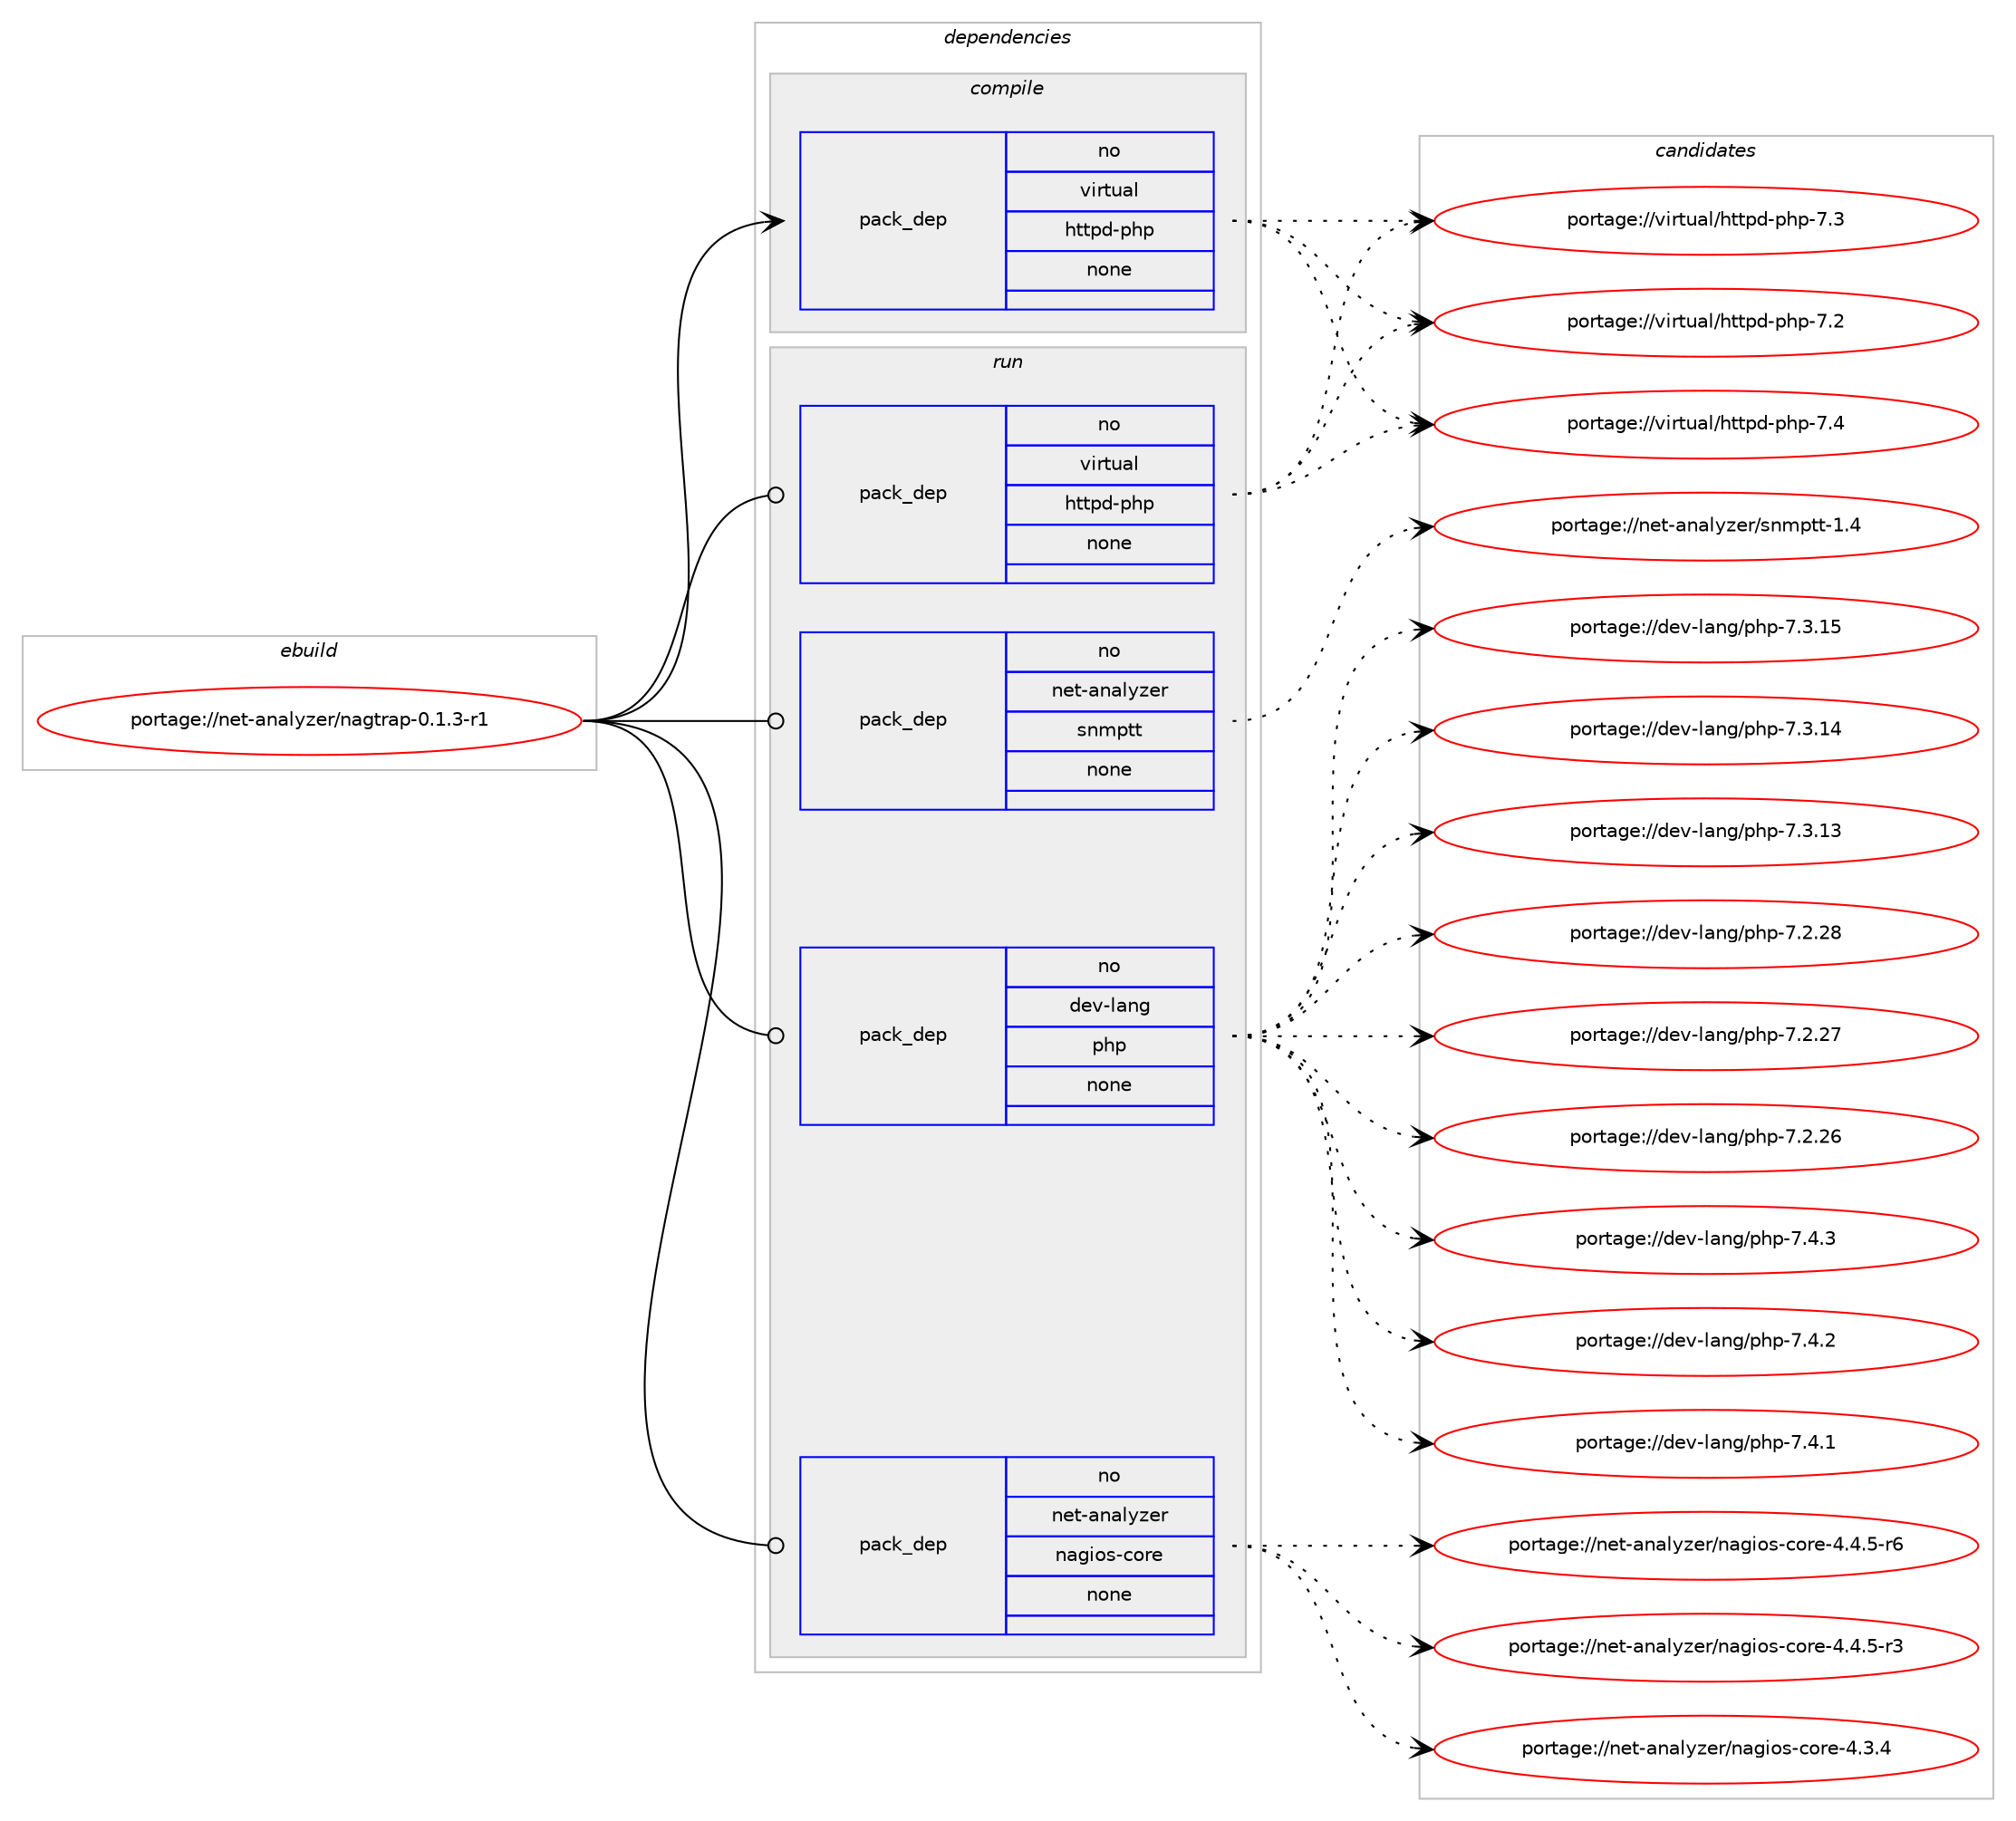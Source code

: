 digraph prolog {

# *************
# Graph options
# *************

newrank=true;
concentrate=true;
compound=true;
graph [rankdir=LR,fontname=Helvetica,fontsize=10,ranksep=1.5];#, ranksep=2.5, nodesep=0.2];
edge  [arrowhead=vee];
node  [fontname=Helvetica,fontsize=10];

# **********
# The ebuild
# **********

subgraph cluster_leftcol {
color=gray;
rank=same;
label=<<i>ebuild</i>>;
id [label="portage://net-analyzer/nagtrap-0.1.3-r1", color=red, width=4, href="../net-analyzer/nagtrap-0.1.3-r1.svg"];
}

# ****************
# The dependencies
# ****************

subgraph cluster_midcol {
color=gray;
label=<<i>dependencies</i>>;
subgraph cluster_compile {
fillcolor="#eeeeee";
style=filled;
label=<<i>compile</i>>;
subgraph pack77228 {
dependency102839 [label=<<TABLE BORDER="0" CELLBORDER="1" CELLSPACING="0" CELLPADDING="4" WIDTH="220"><TR><TD ROWSPAN="6" CELLPADDING="30">pack_dep</TD></TR><TR><TD WIDTH="110">no</TD></TR><TR><TD>virtual</TD></TR><TR><TD>httpd-php</TD></TR><TR><TD>none</TD></TR><TR><TD></TD></TR></TABLE>>, shape=none, color=blue];
}
id:e -> dependency102839:w [weight=20,style="solid",arrowhead="vee"];
}
subgraph cluster_compileandrun {
fillcolor="#eeeeee";
style=filled;
label=<<i>compile and run</i>>;
}
subgraph cluster_run {
fillcolor="#eeeeee";
style=filled;
label=<<i>run</i>>;
subgraph pack77229 {
dependency102840 [label=<<TABLE BORDER="0" CELLBORDER="1" CELLSPACING="0" CELLPADDING="4" WIDTH="220"><TR><TD ROWSPAN="6" CELLPADDING="30">pack_dep</TD></TR><TR><TD WIDTH="110">no</TD></TR><TR><TD>dev-lang</TD></TR><TR><TD>php</TD></TR><TR><TD>none</TD></TR><TR><TD></TD></TR></TABLE>>, shape=none, color=blue];
}
id:e -> dependency102840:w [weight=20,style="solid",arrowhead="odot"];
subgraph pack77230 {
dependency102841 [label=<<TABLE BORDER="0" CELLBORDER="1" CELLSPACING="0" CELLPADDING="4" WIDTH="220"><TR><TD ROWSPAN="6" CELLPADDING="30">pack_dep</TD></TR><TR><TD WIDTH="110">no</TD></TR><TR><TD>net-analyzer</TD></TR><TR><TD>nagios-core</TD></TR><TR><TD>none</TD></TR><TR><TD></TD></TR></TABLE>>, shape=none, color=blue];
}
id:e -> dependency102841:w [weight=20,style="solid",arrowhead="odot"];
subgraph pack77231 {
dependency102842 [label=<<TABLE BORDER="0" CELLBORDER="1" CELLSPACING="0" CELLPADDING="4" WIDTH="220"><TR><TD ROWSPAN="6" CELLPADDING="30">pack_dep</TD></TR><TR><TD WIDTH="110">no</TD></TR><TR><TD>net-analyzer</TD></TR><TR><TD>snmptt</TD></TR><TR><TD>none</TD></TR><TR><TD></TD></TR></TABLE>>, shape=none, color=blue];
}
id:e -> dependency102842:w [weight=20,style="solid",arrowhead="odot"];
subgraph pack77232 {
dependency102843 [label=<<TABLE BORDER="0" CELLBORDER="1" CELLSPACING="0" CELLPADDING="4" WIDTH="220"><TR><TD ROWSPAN="6" CELLPADDING="30">pack_dep</TD></TR><TR><TD WIDTH="110">no</TD></TR><TR><TD>virtual</TD></TR><TR><TD>httpd-php</TD></TR><TR><TD>none</TD></TR><TR><TD></TD></TR></TABLE>>, shape=none, color=blue];
}
id:e -> dependency102843:w [weight=20,style="solid",arrowhead="odot"];
}
}

# **************
# The candidates
# **************

subgraph cluster_choices {
rank=same;
color=gray;
label=<<i>candidates</i>>;

subgraph choice77228 {
color=black;
nodesep=1;
choice11810511411611797108471041161161121004511210411245554652 [label="portage://virtual/httpd-php-7.4", color=red, width=4,href="../virtual/httpd-php-7.4.svg"];
choice11810511411611797108471041161161121004511210411245554651 [label="portage://virtual/httpd-php-7.3", color=red, width=4,href="../virtual/httpd-php-7.3.svg"];
choice11810511411611797108471041161161121004511210411245554650 [label="portage://virtual/httpd-php-7.2", color=red, width=4,href="../virtual/httpd-php-7.2.svg"];
dependency102839:e -> choice11810511411611797108471041161161121004511210411245554652:w [style=dotted,weight="100"];
dependency102839:e -> choice11810511411611797108471041161161121004511210411245554651:w [style=dotted,weight="100"];
dependency102839:e -> choice11810511411611797108471041161161121004511210411245554650:w [style=dotted,weight="100"];
}
subgraph choice77229 {
color=black;
nodesep=1;
choice100101118451089711010347112104112455546524651 [label="portage://dev-lang/php-7.4.3", color=red, width=4,href="../dev-lang/php-7.4.3.svg"];
choice100101118451089711010347112104112455546524650 [label="portage://dev-lang/php-7.4.2", color=red, width=4,href="../dev-lang/php-7.4.2.svg"];
choice100101118451089711010347112104112455546524649 [label="portage://dev-lang/php-7.4.1", color=red, width=4,href="../dev-lang/php-7.4.1.svg"];
choice10010111845108971101034711210411245554651464953 [label="portage://dev-lang/php-7.3.15", color=red, width=4,href="../dev-lang/php-7.3.15.svg"];
choice10010111845108971101034711210411245554651464952 [label="portage://dev-lang/php-7.3.14", color=red, width=4,href="../dev-lang/php-7.3.14.svg"];
choice10010111845108971101034711210411245554651464951 [label="portage://dev-lang/php-7.3.13", color=red, width=4,href="../dev-lang/php-7.3.13.svg"];
choice10010111845108971101034711210411245554650465056 [label="portage://dev-lang/php-7.2.28", color=red, width=4,href="../dev-lang/php-7.2.28.svg"];
choice10010111845108971101034711210411245554650465055 [label="portage://dev-lang/php-7.2.27", color=red, width=4,href="../dev-lang/php-7.2.27.svg"];
choice10010111845108971101034711210411245554650465054 [label="portage://dev-lang/php-7.2.26", color=red, width=4,href="../dev-lang/php-7.2.26.svg"];
dependency102840:e -> choice100101118451089711010347112104112455546524651:w [style=dotted,weight="100"];
dependency102840:e -> choice100101118451089711010347112104112455546524650:w [style=dotted,weight="100"];
dependency102840:e -> choice100101118451089711010347112104112455546524649:w [style=dotted,weight="100"];
dependency102840:e -> choice10010111845108971101034711210411245554651464953:w [style=dotted,weight="100"];
dependency102840:e -> choice10010111845108971101034711210411245554651464952:w [style=dotted,weight="100"];
dependency102840:e -> choice10010111845108971101034711210411245554651464951:w [style=dotted,weight="100"];
dependency102840:e -> choice10010111845108971101034711210411245554650465056:w [style=dotted,weight="100"];
dependency102840:e -> choice10010111845108971101034711210411245554650465055:w [style=dotted,weight="100"];
dependency102840:e -> choice10010111845108971101034711210411245554650465054:w [style=dotted,weight="100"];
}
subgraph choice77230 {
color=black;
nodesep=1;
choice110101116459711097108121122101114471109710310511111545991111141014552465246534511454 [label="portage://net-analyzer/nagios-core-4.4.5-r6", color=red, width=4,href="../net-analyzer/nagios-core-4.4.5-r6.svg"];
choice110101116459711097108121122101114471109710310511111545991111141014552465246534511451 [label="portage://net-analyzer/nagios-core-4.4.5-r3", color=red, width=4,href="../net-analyzer/nagios-core-4.4.5-r3.svg"];
choice11010111645971109710812112210111447110971031051111154599111114101455246514652 [label="portage://net-analyzer/nagios-core-4.3.4", color=red, width=4,href="../net-analyzer/nagios-core-4.3.4.svg"];
dependency102841:e -> choice110101116459711097108121122101114471109710310511111545991111141014552465246534511454:w [style=dotted,weight="100"];
dependency102841:e -> choice110101116459711097108121122101114471109710310511111545991111141014552465246534511451:w [style=dotted,weight="100"];
dependency102841:e -> choice11010111645971109710812112210111447110971031051111154599111114101455246514652:w [style=dotted,weight="100"];
}
subgraph choice77231 {
color=black;
nodesep=1;
choice1101011164597110971081211221011144711511010911211611645494652 [label="portage://net-analyzer/snmptt-1.4", color=red, width=4,href="../net-analyzer/snmptt-1.4.svg"];
dependency102842:e -> choice1101011164597110971081211221011144711511010911211611645494652:w [style=dotted,weight="100"];
}
subgraph choice77232 {
color=black;
nodesep=1;
choice11810511411611797108471041161161121004511210411245554652 [label="portage://virtual/httpd-php-7.4", color=red, width=4,href="../virtual/httpd-php-7.4.svg"];
choice11810511411611797108471041161161121004511210411245554651 [label="portage://virtual/httpd-php-7.3", color=red, width=4,href="../virtual/httpd-php-7.3.svg"];
choice11810511411611797108471041161161121004511210411245554650 [label="portage://virtual/httpd-php-7.2", color=red, width=4,href="../virtual/httpd-php-7.2.svg"];
dependency102843:e -> choice11810511411611797108471041161161121004511210411245554652:w [style=dotted,weight="100"];
dependency102843:e -> choice11810511411611797108471041161161121004511210411245554651:w [style=dotted,weight="100"];
dependency102843:e -> choice11810511411611797108471041161161121004511210411245554650:w [style=dotted,weight="100"];
}
}

}
